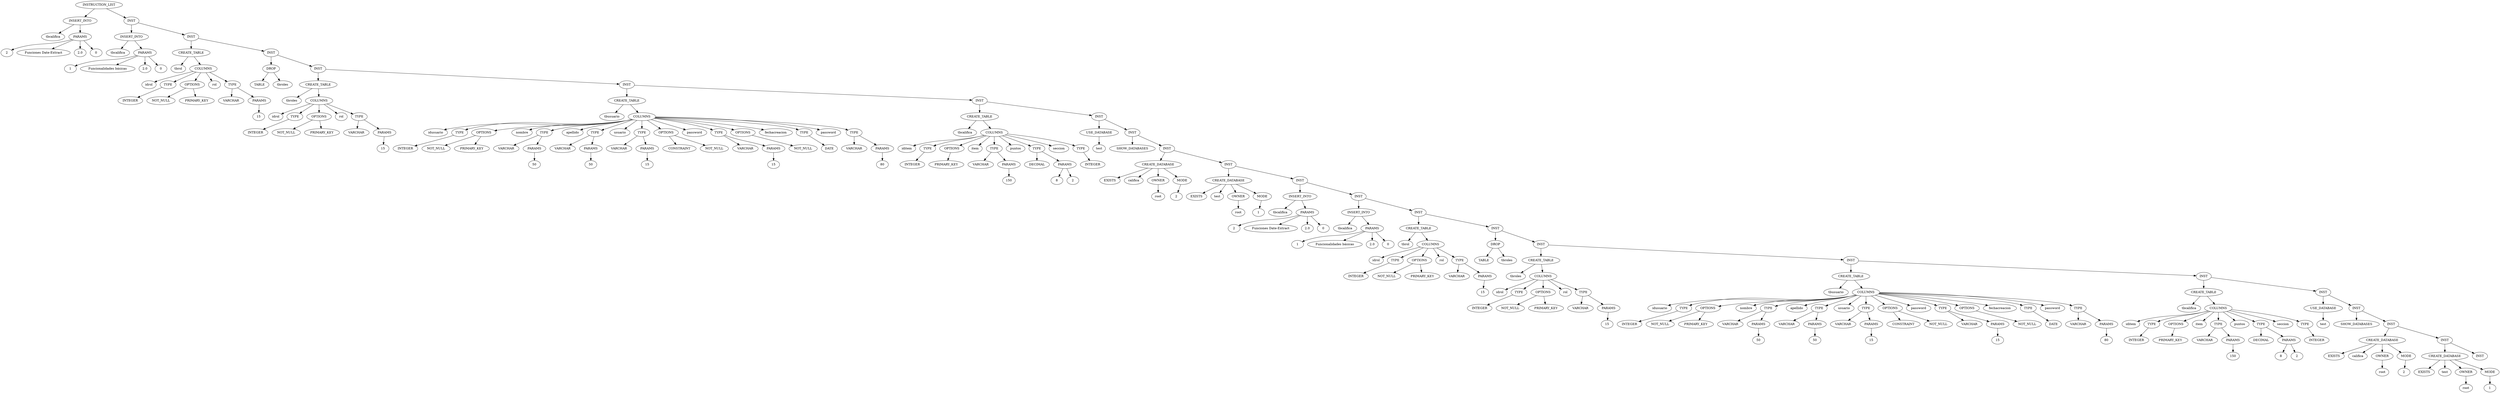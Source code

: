 // AST
digraph {
	0 [label=INSTRUCTION_LIST]
	1 [label=INSERT_INTO]
	2 [label=tbcalifica]
	3 [label=PARAMS]
	4 [label=2]
	5 [label="Funciones Date-Extract"]
	6 [label=2.0]
	7 [label=0]
	8 [label=INST]
	9 [label=INSERT_INTO]
	10 [label=tbcalifica]
	11 [label=PARAMS]
	12 [label=1]
	13 [label="Funcionalidades básicas"]
	14 [label=2.0]
	15 [label=0]
	16 [label=INST]
	17 [label=CREATE_TABLE]
	18 [label=tbrol]
	19 [label=COLUMNS]
	20 [label=idrol]
	21 [label=TYPE]
	22 [label=INTEGER]
	23 [label=OPTIONS]
	24 [label=NOT_NULL]
	25 [label=PRIMARY_KEY]
	26 [label=rol]
	27 [label=TYPE]
	28 [label=VARCHAR]
	29 [label=PARAMS]
	30 [label=15]
	31 [label=INST]
	32 [label=DROP]
	33 [label=TABLE]
	34 [label=tbroles]
	35 [label=INST]
	36 [label=CREATE_TABLE]
	37 [label=tbroles]
	38 [label=COLUMNS]
	39 [label=idrol]
	40 [label=TYPE]
	41 [label=INTEGER]
	42 [label=OPTIONS]
	43 [label=NOT_NULL]
	44 [label=PRIMARY_KEY]
	45 [label=rol]
	46 [label=TYPE]
	47 [label=VARCHAR]
	48 [label=PARAMS]
	49 [label=15]
	50 [label=INST]
	51 [label=CREATE_TABLE]
	52 [label=tbusuario]
	53 [label=COLUMNS]
	54 [label=idusuario]
	55 [label=TYPE]
	56 [label=INTEGER]
	57 [label=OPTIONS]
	58 [label=NOT_NULL]
	59 [label=PRIMARY_KEY]
	60 [label=nombre]
	61 [label=TYPE]
	62 [label=VARCHAR]
	63 [label=PARAMS]
	64 [label=50]
	65 [label=apellido]
	66 [label=TYPE]
	67 [label=VARCHAR]
	68 [label=PARAMS]
	69 [label=50]
	70 [label=usuario]
	71 [label=TYPE]
	72 [label=VARCHAR]
	73 [label=PARAMS]
	74 [label=15]
	75 [label=OPTIONS]
	76 [label=CONSTRAINT]
	77 [label=NOT_NULL]
	78 [label=password]
	79 [label=TYPE]
	80 [label=VARCHAR]
	81 [label=PARAMS]
	82 [label=15]
	83 [label=OPTIONS]
	84 [label=NOT_NULL]
	85 [label=fechacreacion]
	86 [label=TYPE]
	87 [label=DATE]
	88 [label=password]
	89 [label=TYPE]
	90 [label=VARCHAR]
	91 [label=PARAMS]
	92 [label=80]
	93 [label=INST]
	94 [label=CREATE_TABLE]
	95 [label=tbcalifica]
	96 [label=COLUMNS]
	97 [label=iditem]
	98 [label=TYPE]
	99 [label=INTEGER]
	100 [label=OPTIONS]
	101 [label=PRIMARY_KEY]
	102 [label=item]
	103 [label=TYPE]
	104 [label=VARCHAR]
	105 [label=PARAMS]
	106 [label=150]
	107 [label=puntos]
	108 [label=TYPE]
	109 [label=DECIMAL]
	110 [label=PARAMS]
	111 [label=8]
	112 [label=2]
	113 [label=seccion]
	114 [label=TYPE]
	115 [label=INTEGER]
	116 [label=INST]
	117 [label=USE_DATABASE]
	118 [label=test]
	119 [label=INST]
	120 [label=SHOW_DATABASES]
	121 [label=INST]
	122 [label=CREATE_DATABASE]
	123 [label=EXISTS]
	124 [label=califica]
	125 [label=OWNER]
	126 [label=root]
	127 [label=MODE]
	128 [label=2]
	129 [label=INST]
	130 [label=CREATE_DATABASE]
	131 [label=EXISTS]
	132 [label=test]
	133 [label=OWNER]
	134 [label=root]
	135 [label=MODE]
	136 [label=1]
	137 [label=INST]
	138 [label=INSERT_INTO]
	139 [label=tbcalifica]
	140 [label=PARAMS]
	141 [label=2]
	142 [label="Funciones Date-Extract"]
	143 [label=2.0]
	144 [label=0]
	145 [label=INST]
	146 [label=INSERT_INTO]
	147 [label=tbcalifica]
	148 [label=PARAMS]
	149 [label=1]
	150 [label="Funcionalidades básicas"]
	151 [label=2.0]
	152 [label=0]
	153 [label=INST]
	154 [label=CREATE_TABLE]
	155 [label=tbrol]
	156 [label=COLUMNS]
	157 [label=idrol]
	158 [label=TYPE]
	159 [label=INTEGER]
	160 [label=OPTIONS]
	161 [label=NOT_NULL]
	162 [label=PRIMARY_KEY]
	163 [label=rol]
	164 [label=TYPE]
	165 [label=VARCHAR]
	166 [label=PARAMS]
	167 [label=15]
	168 [label=INST]
	169 [label=DROP]
	170 [label=TABLE]
	171 [label=tbroles]
	172 [label=INST]
	173 [label=CREATE_TABLE]
	174 [label=tbroles]
	175 [label=COLUMNS]
	176 [label=idrol]
	177 [label=TYPE]
	178 [label=INTEGER]
	179 [label=OPTIONS]
	180 [label=NOT_NULL]
	181 [label=PRIMARY_KEY]
	182 [label=rol]
	183 [label=TYPE]
	184 [label=VARCHAR]
	185 [label=PARAMS]
	186 [label=15]
	187 [label=INST]
	188 [label=CREATE_TABLE]
	189 [label=tbusuario]
	190 [label=COLUMNS]
	191 [label=idusuario]
	192 [label=TYPE]
	193 [label=INTEGER]
	194 [label=OPTIONS]
	195 [label=NOT_NULL]
	196 [label=PRIMARY_KEY]
	197 [label=nombre]
	198 [label=TYPE]
	199 [label=VARCHAR]
	200 [label=PARAMS]
	201 [label=50]
	202 [label=apellido]
	203 [label=TYPE]
	204 [label=VARCHAR]
	205 [label=PARAMS]
	206 [label=50]
	207 [label=usuario]
	208 [label=TYPE]
	209 [label=VARCHAR]
	210 [label=PARAMS]
	211 [label=15]
	212 [label=OPTIONS]
	213 [label=CONSTRAINT]
	214 [label=NOT_NULL]
	215 [label=password]
	216 [label=TYPE]
	217 [label=VARCHAR]
	218 [label=PARAMS]
	219 [label=15]
	220 [label=OPTIONS]
	221 [label=NOT_NULL]
	222 [label=fechacreacion]
	223 [label=TYPE]
	224 [label=DATE]
	225 [label=password]
	226 [label=TYPE]
	227 [label=VARCHAR]
	228 [label=PARAMS]
	229 [label=80]
	230 [label=INST]
	231 [label=CREATE_TABLE]
	232 [label=tbcalifica]
	233 [label=COLUMNS]
	234 [label=iditem]
	235 [label=TYPE]
	236 [label=INTEGER]
	237 [label=OPTIONS]
	238 [label=PRIMARY_KEY]
	239 [label=item]
	240 [label=TYPE]
	241 [label=VARCHAR]
	242 [label=PARAMS]
	243 [label=150]
	244 [label=puntos]
	245 [label=TYPE]
	246 [label=DECIMAL]
	247 [label=PARAMS]
	248 [label=8]
	249 [label=2]
	250 [label=seccion]
	251 [label=TYPE]
	252 [label=INTEGER]
	253 [label=INST]
	254 [label=USE_DATABASE]
	255 [label=test]
	256 [label=INST]
	257 [label=SHOW_DATABASES]
	258 [label=INST]
	259 [label=CREATE_DATABASE]
	260 [label=EXISTS]
	261 [label=califica]
	262 [label=OWNER]
	263 [label=root]
	264 [label=MODE]
	265 [label=2]
	266 [label=INST]
	267 [label=CREATE_DATABASE]
	268 [label=EXISTS]
	269 [label=test]
	270 [label=OWNER]
	271 [label=root]
	272 [label=MODE]
	273 [label=1]
	274 [label=INST]
	0 -> 1
	1 -> 2
	1 -> 3
	3 -> 4
	3 -> 5
	3 -> 6
	3 -> 7
	0 -> 8
	8 -> 9
	9 -> 10
	9 -> 11
	11 -> 12
	11 -> 13
	11 -> 14
	11 -> 15
	8 -> 16
	16 -> 17
	17 -> 18
	17 -> 19
	19 -> 20
	19 -> 21
	21 -> 22
	19 -> 23
	23 -> 24
	23 -> 25
	19 -> 26
	19 -> 27
	27 -> 28
	27 -> 29
	29 -> 30
	16 -> 31
	31 -> 32
	32 -> 33
	32 -> 34
	31 -> 35
	35 -> 36
	36 -> 37
	36 -> 38
	38 -> 39
	38 -> 40
	40 -> 41
	38 -> 42
	42 -> 43
	42 -> 44
	38 -> 45
	38 -> 46
	46 -> 47
	46 -> 48
	48 -> 49
	35 -> 50
	50 -> 51
	51 -> 52
	51 -> 53
	53 -> 54
	53 -> 55
	55 -> 56
	53 -> 57
	57 -> 58
	57 -> 59
	53 -> 60
	53 -> 61
	61 -> 62
	61 -> 63
	63 -> 64
	53 -> 65
	53 -> 66
	66 -> 67
	66 -> 68
	68 -> 69
	53 -> 70
	53 -> 71
	71 -> 72
	71 -> 73
	73 -> 74
	53 -> 75
	75 -> 76
	75 -> 77
	53 -> 78
	53 -> 79
	79 -> 80
	79 -> 81
	81 -> 82
	53 -> 83
	83 -> 84
	53 -> 85
	53 -> 86
	86 -> 87
	53 -> 88
	53 -> 89
	89 -> 90
	89 -> 91
	91 -> 92
	50 -> 93
	93 -> 94
	94 -> 95
	94 -> 96
	96 -> 97
	96 -> 98
	98 -> 99
	96 -> 100
	100 -> 101
	96 -> 102
	96 -> 103
	103 -> 104
	103 -> 105
	105 -> 106
	96 -> 107
	96 -> 108
	108 -> 109
	108 -> 110
	110 -> 111
	110 -> 112
	96 -> 113
	96 -> 114
	114 -> 115
	93 -> 116
	116 -> 117
	117 -> 118
	116 -> 119
	119 -> 120
	119 -> 121
	121 -> 122
	122 -> 123
	122 -> 124
	122 -> 125
	125 -> 126
	122 -> 127
	127 -> 128
	121 -> 129
	129 -> 130
	130 -> 131
	130 -> 132
	130 -> 133
	133 -> 134
	130 -> 135
	135 -> 136
	129 -> 137
	137 -> 138
	138 -> 139
	138 -> 140
	140 -> 141
	140 -> 142
	140 -> 143
	140 -> 144
	137 -> 145
	145 -> 146
	146 -> 147
	146 -> 148
	148 -> 149
	148 -> 150
	148 -> 151
	148 -> 152
	145 -> 153
	153 -> 154
	154 -> 155
	154 -> 156
	156 -> 157
	156 -> 158
	158 -> 159
	156 -> 160
	160 -> 161
	160 -> 162
	156 -> 163
	156 -> 164
	164 -> 165
	164 -> 166
	166 -> 167
	153 -> 168
	168 -> 169
	169 -> 170
	169 -> 171
	168 -> 172
	172 -> 173
	173 -> 174
	173 -> 175
	175 -> 176
	175 -> 177
	177 -> 178
	175 -> 179
	179 -> 180
	179 -> 181
	175 -> 182
	175 -> 183
	183 -> 184
	183 -> 185
	185 -> 186
	172 -> 187
	187 -> 188
	188 -> 189
	188 -> 190
	190 -> 191
	190 -> 192
	192 -> 193
	190 -> 194
	194 -> 195
	194 -> 196
	190 -> 197
	190 -> 198
	198 -> 199
	198 -> 200
	200 -> 201
	190 -> 202
	190 -> 203
	203 -> 204
	203 -> 205
	205 -> 206
	190 -> 207
	190 -> 208
	208 -> 209
	208 -> 210
	210 -> 211
	190 -> 212
	212 -> 213
	212 -> 214
	190 -> 215
	190 -> 216
	216 -> 217
	216 -> 218
	218 -> 219
	190 -> 220
	220 -> 221
	190 -> 222
	190 -> 223
	223 -> 224
	190 -> 225
	190 -> 226
	226 -> 227
	226 -> 228
	228 -> 229
	187 -> 230
	230 -> 231
	231 -> 232
	231 -> 233
	233 -> 234
	233 -> 235
	235 -> 236
	233 -> 237
	237 -> 238
	233 -> 239
	233 -> 240
	240 -> 241
	240 -> 242
	242 -> 243
	233 -> 244
	233 -> 245
	245 -> 246
	245 -> 247
	247 -> 248
	247 -> 249
	233 -> 250
	233 -> 251
	251 -> 252
	230 -> 253
	253 -> 254
	254 -> 255
	253 -> 256
	256 -> 257
	256 -> 258
	258 -> 259
	259 -> 260
	259 -> 261
	259 -> 262
	262 -> 263
	259 -> 264
	264 -> 265
	258 -> 266
	266 -> 267
	267 -> 268
	267 -> 269
	267 -> 270
	270 -> 271
	267 -> 272
	272 -> 273
	266 -> 274
}
